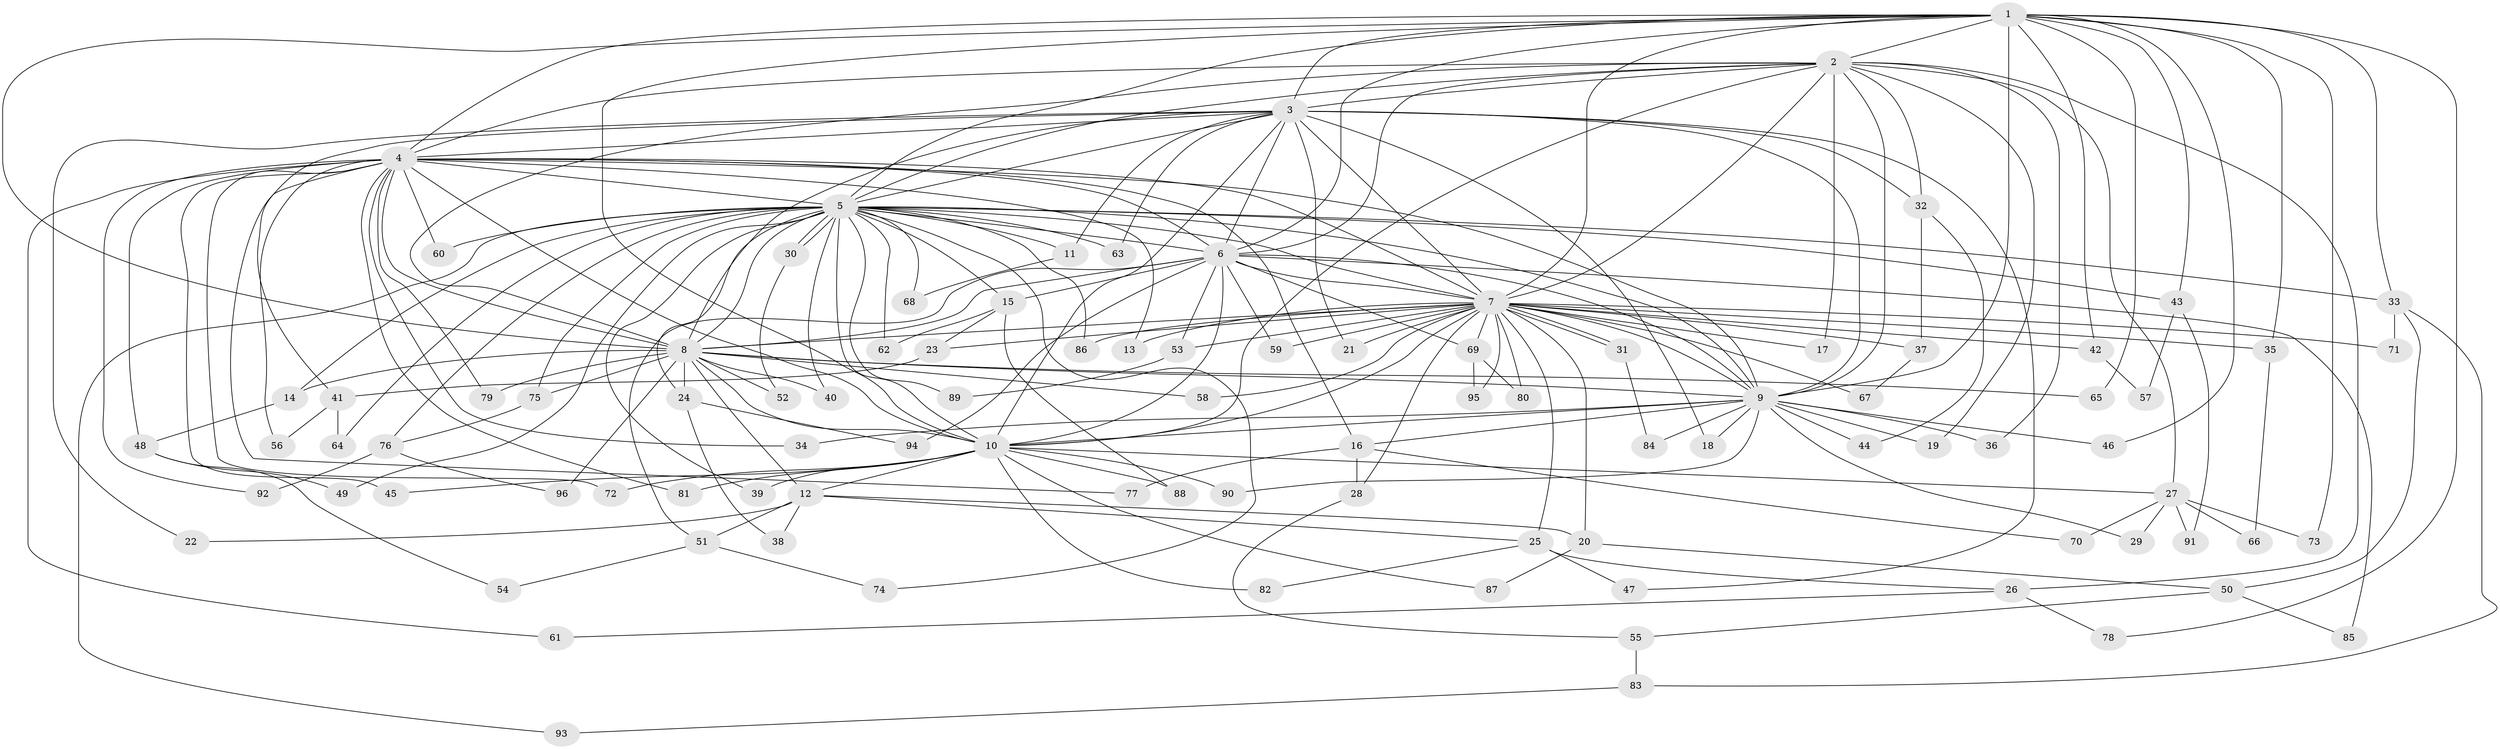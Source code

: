 // coarse degree distribution, {12: 0.028985507246376812, 16: 0.014492753623188406, 18: 0.014492753623188406, 29: 0.014492753623188406, 27: 0.014492753623188406, 2: 0.6231884057971014, 7: 0.028985507246376812, 5: 0.043478260869565216, 3: 0.057971014492753624, 4: 0.11594202898550725, 8: 0.014492753623188406, 1: 0.014492753623188406, 6: 0.014492753623188406}
// Generated by graph-tools (version 1.1) at 2025/49/03/04/25 22:49:54]
// undirected, 96 vertices, 217 edges
graph export_dot {
  node [color=gray90,style=filled];
  1;
  2;
  3;
  4;
  5;
  6;
  7;
  8;
  9;
  10;
  11;
  12;
  13;
  14;
  15;
  16;
  17;
  18;
  19;
  20;
  21;
  22;
  23;
  24;
  25;
  26;
  27;
  28;
  29;
  30;
  31;
  32;
  33;
  34;
  35;
  36;
  37;
  38;
  39;
  40;
  41;
  42;
  43;
  44;
  45;
  46;
  47;
  48;
  49;
  50;
  51;
  52;
  53;
  54;
  55;
  56;
  57;
  58;
  59;
  60;
  61;
  62;
  63;
  64;
  65;
  66;
  67;
  68;
  69;
  70;
  71;
  72;
  73;
  74;
  75;
  76;
  77;
  78;
  79;
  80;
  81;
  82;
  83;
  84;
  85;
  86;
  87;
  88;
  89;
  90;
  91;
  92;
  93;
  94;
  95;
  96;
  1 -- 2;
  1 -- 3;
  1 -- 4;
  1 -- 5;
  1 -- 6;
  1 -- 7;
  1 -- 8;
  1 -- 9;
  1 -- 10;
  1 -- 33;
  1 -- 35;
  1 -- 42;
  1 -- 43;
  1 -- 46;
  1 -- 65;
  1 -- 73;
  1 -- 78;
  2 -- 3;
  2 -- 4;
  2 -- 5;
  2 -- 6;
  2 -- 7;
  2 -- 8;
  2 -- 9;
  2 -- 10;
  2 -- 17;
  2 -- 19;
  2 -- 26;
  2 -- 27;
  2 -- 32;
  2 -- 36;
  3 -- 4;
  3 -- 5;
  3 -- 6;
  3 -- 7;
  3 -- 8;
  3 -- 9;
  3 -- 10;
  3 -- 11;
  3 -- 18;
  3 -- 21;
  3 -- 22;
  3 -- 32;
  3 -- 41;
  3 -- 47;
  3 -- 63;
  4 -- 5;
  4 -- 6;
  4 -- 7;
  4 -- 8;
  4 -- 9;
  4 -- 10;
  4 -- 13;
  4 -- 16;
  4 -- 34;
  4 -- 45;
  4 -- 48;
  4 -- 56;
  4 -- 60;
  4 -- 61;
  4 -- 72;
  4 -- 77;
  4 -- 79;
  4 -- 81;
  4 -- 92;
  5 -- 6;
  5 -- 7;
  5 -- 8;
  5 -- 9;
  5 -- 10;
  5 -- 11;
  5 -- 14;
  5 -- 15;
  5 -- 24;
  5 -- 30;
  5 -- 30;
  5 -- 33;
  5 -- 39;
  5 -- 40;
  5 -- 43;
  5 -- 49;
  5 -- 60;
  5 -- 62;
  5 -- 63;
  5 -- 64;
  5 -- 68;
  5 -- 74;
  5 -- 75;
  5 -- 76;
  5 -- 86;
  5 -- 89;
  5 -- 93;
  6 -- 7;
  6 -- 8;
  6 -- 9;
  6 -- 10;
  6 -- 15;
  6 -- 51;
  6 -- 53;
  6 -- 59;
  6 -- 69;
  6 -- 85;
  6 -- 94;
  7 -- 8;
  7 -- 9;
  7 -- 10;
  7 -- 13;
  7 -- 17;
  7 -- 20;
  7 -- 21;
  7 -- 23;
  7 -- 25;
  7 -- 28;
  7 -- 31;
  7 -- 31;
  7 -- 35;
  7 -- 37;
  7 -- 42;
  7 -- 53;
  7 -- 58;
  7 -- 59;
  7 -- 67;
  7 -- 69;
  7 -- 71;
  7 -- 80;
  7 -- 86;
  7 -- 95;
  8 -- 9;
  8 -- 10;
  8 -- 12;
  8 -- 14;
  8 -- 24;
  8 -- 40;
  8 -- 52;
  8 -- 58;
  8 -- 65;
  8 -- 75;
  8 -- 79;
  8 -- 96;
  9 -- 10;
  9 -- 16;
  9 -- 18;
  9 -- 19;
  9 -- 29;
  9 -- 34;
  9 -- 36;
  9 -- 44;
  9 -- 46;
  9 -- 84;
  9 -- 90;
  10 -- 12;
  10 -- 27;
  10 -- 39;
  10 -- 45;
  10 -- 72;
  10 -- 81;
  10 -- 82;
  10 -- 87;
  10 -- 88;
  10 -- 90;
  11 -- 68;
  12 -- 20;
  12 -- 22;
  12 -- 25;
  12 -- 38;
  12 -- 51;
  14 -- 48;
  15 -- 23;
  15 -- 62;
  15 -- 88;
  16 -- 28;
  16 -- 70;
  16 -- 77;
  20 -- 50;
  20 -- 87;
  23 -- 41;
  24 -- 38;
  24 -- 94;
  25 -- 26;
  25 -- 47;
  25 -- 82;
  26 -- 61;
  26 -- 78;
  27 -- 29;
  27 -- 66;
  27 -- 70;
  27 -- 73;
  27 -- 91;
  28 -- 55;
  30 -- 52;
  31 -- 84;
  32 -- 37;
  32 -- 44;
  33 -- 50;
  33 -- 71;
  33 -- 83;
  35 -- 66;
  37 -- 67;
  41 -- 56;
  41 -- 64;
  42 -- 57;
  43 -- 57;
  43 -- 91;
  48 -- 49;
  48 -- 54;
  50 -- 55;
  50 -- 85;
  51 -- 54;
  51 -- 74;
  53 -- 89;
  55 -- 83;
  69 -- 80;
  69 -- 95;
  75 -- 76;
  76 -- 92;
  76 -- 96;
  83 -- 93;
}
